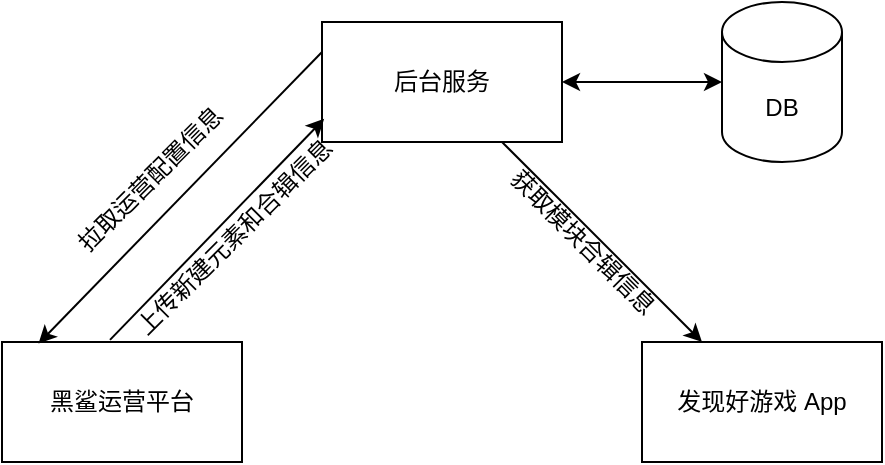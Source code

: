 <mxfile version="14.2.7" type="github">
  <diagram name="Page-1" id="5f0bae14-7c28-e335-631c-24af17079c00">
    <mxGraphModel dx="677" dy="363" grid="1" gridSize="10" guides="1" tooltips="1" connect="1" arrows="1" fold="1" page="1" pageScale="1" pageWidth="1100" pageHeight="850" background="#ffffff" math="0" shadow="0">
      <root>
        <mxCell id="0" />
        <mxCell id="1" parent="0" />
        <mxCell id="kNBSfC1miVcVeduLypt6-1" value="黑鲨运营平台" style="rounded=0;whiteSpace=wrap;html=1;" vertex="1" parent="1">
          <mxGeometry x="160" y="240" width="120" height="60" as="geometry" />
        </mxCell>
        <mxCell id="kNBSfC1miVcVeduLypt6-2" value="后台服务" style="rounded=0;whiteSpace=wrap;html=1;" vertex="1" parent="1">
          <mxGeometry x="320" y="80" width="120" height="60" as="geometry" />
        </mxCell>
        <mxCell id="kNBSfC1miVcVeduLypt6-3" value="DB" style="shape=cylinder3;whiteSpace=wrap;html=1;boundedLbl=1;backgroundOutline=1;size=15;" vertex="1" parent="1">
          <mxGeometry x="520" y="70" width="60" height="80" as="geometry" />
        </mxCell>
        <mxCell id="kNBSfC1miVcVeduLypt6-4" value="发现好游戏 App" style="rounded=0;whiteSpace=wrap;html=1;" vertex="1" parent="1">
          <mxGeometry x="480" y="240" width="120" height="60" as="geometry" />
        </mxCell>
        <mxCell id="kNBSfC1miVcVeduLypt6-5" value="" style="endArrow=classic;html=1;exitX=0;exitY=0.25;exitDx=0;exitDy=0;entryX=0.152;entryY=0.013;entryDx=0;entryDy=0;entryPerimeter=0;" edge="1" parent="1" source="kNBSfC1miVcVeduLypt6-2" target="kNBSfC1miVcVeduLypt6-1">
          <mxGeometry width="50" height="50" relative="1" as="geometry">
            <mxPoint x="220" y="180" as="sourcePoint" />
            <mxPoint x="270" y="130" as="targetPoint" />
          </mxGeometry>
        </mxCell>
        <mxCell id="kNBSfC1miVcVeduLypt6-6" value="拉取运营配置信息" style="text;html=1;align=center;verticalAlign=middle;resizable=0;points=[];autosize=1;rotation=315;" vertex="1" parent="1">
          <mxGeometry x="179" y="149" width="110" height="20" as="geometry" />
        </mxCell>
        <mxCell id="kNBSfC1miVcVeduLypt6-15" value="" style="endArrow=classic;startArrow=classic;html=1;" edge="1" parent="1" source="kNBSfC1miVcVeduLypt6-2">
          <mxGeometry width="50" height="50" relative="1" as="geometry">
            <mxPoint x="470" y="160" as="sourcePoint" />
            <mxPoint x="520" y="110" as="targetPoint" />
          </mxGeometry>
        </mxCell>
        <mxCell id="kNBSfC1miVcVeduLypt6-16" value="" style="endArrow=classic;html=1;entryX=0.009;entryY=0.807;entryDx=0;entryDy=0;entryPerimeter=0;exitX=0.45;exitY=-0.018;exitDx=0;exitDy=0;exitPerimeter=0;" edge="1" parent="1" source="kNBSfC1miVcVeduLypt6-1" target="kNBSfC1miVcVeduLypt6-2">
          <mxGeometry width="50" height="50" relative="1" as="geometry">
            <mxPoint x="220" y="240" as="sourcePoint" />
            <mxPoint x="270" y="190" as="targetPoint" />
          </mxGeometry>
        </mxCell>
        <mxCell id="kNBSfC1miVcVeduLypt6-17" value="上传新建元素和合辑信息" style="text;html=1;align=center;verticalAlign=middle;resizable=0;points=[];autosize=1;rotation=-45;" vertex="1" parent="1">
          <mxGeometry x="201" y="178" width="150" height="20" as="geometry" />
        </mxCell>
        <mxCell id="kNBSfC1miVcVeduLypt6-18" value="" style="endArrow=classic;html=1;" edge="1" parent="1" source="kNBSfC1miVcVeduLypt6-2" target="kNBSfC1miVcVeduLypt6-4">
          <mxGeometry width="50" height="50" relative="1" as="geometry">
            <mxPoint x="420" y="240" as="sourcePoint" />
            <mxPoint x="470" y="190" as="targetPoint" />
          </mxGeometry>
        </mxCell>
        <mxCell id="kNBSfC1miVcVeduLypt6-19" value="获取模块合辑信息" style="text;html=1;align=center;verticalAlign=middle;resizable=0;points=[];autosize=1;rotation=45;" vertex="1" parent="1">
          <mxGeometry x="395" y="180" width="110" height="20" as="geometry" />
        </mxCell>
      </root>
    </mxGraphModel>
  </diagram>
</mxfile>
